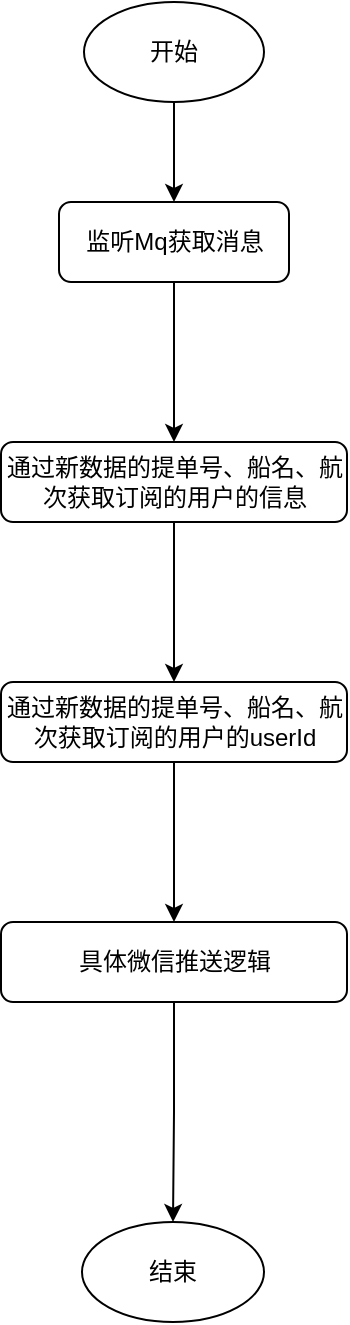 <mxfile pages="1" version="11.2.8" type="github"><diagram id="JoTq1FHMgu7B_ps0DRg4" name="第 1 页"><mxGraphModel dx="1422" dy="762" grid="1" gridSize="10" guides="1" tooltips="1" connect="1" arrows="1" fold="1" page="1" pageScale="1" pageWidth="827" pageHeight="1169" math="0" shadow="0"><root><mxCell id="0"/><mxCell id="1" parent="0"/><mxCell id="2QZ06BHWNlIRoTpcjk3K-3" style="edgeStyle=orthogonalEdgeStyle;rounded=0;orthogonalLoop=1;jettySize=auto;html=1;exitX=0.5;exitY=1;exitDx=0;exitDy=0;entryX=0.5;entryY=0;entryDx=0;entryDy=0;" parent="1" source="2QZ06BHWNlIRoTpcjk3K-1" target="2QZ06BHWNlIRoTpcjk3K-2" edge="1"><mxGeometry relative="1" as="geometry"/></mxCell><mxCell id="2QZ06BHWNlIRoTpcjk3K-1" value="开始" style="ellipse;whiteSpace=wrap;html=1;" parent="1" vertex="1"><mxGeometry x="330" y="50" width="90" height="50" as="geometry"/></mxCell><mxCell id="2QZ06BHWNlIRoTpcjk3K-5" value="" style="edgeStyle=orthogonalEdgeStyle;rounded=0;orthogonalLoop=1;jettySize=auto;html=1;" parent="1" source="2QZ06BHWNlIRoTpcjk3K-2" target="2QZ06BHWNlIRoTpcjk3K-4" edge="1"><mxGeometry relative="1" as="geometry"/></mxCell><mxCell id="2QZ06BHWNlIRoTpcjk3K-2" value="监听Mq获取消息" style="rounded=1;whiteSpace=wrap;html=1;" parent="1" vertex="1"><mxGeometry x="317.5" y="150" width="115" height="40" as="geometry"/></mxCell><mxCell id="2QZ06BHWNlIRoTpcjk3K-7" value="" style="edgeStyle=orthogonalEdgeStyle;rounded=0;orthogonalLoop=1;jettySize=auto;html=1;" parent="1" source="2QZ06BHWNlIRoTpcjk3K-4" target="2QZ06BHWNlIRoTpcjk3K-6" edge="1"><mxGeometry relative="1" as="geometry"/></mxCell><mxCell id="2QZ06BHWNlIRoTpcjk3K-4" value="通过新数据的提单号、船名、航次获取订阅的用户的信息" style="rounded=1;whiteSpace=wrap;html=1;" parent="1" vertex="1"><mxGeometry x="288.5" y="270" width="173" height="40" as="geometry"/></mxCell><mxCell id="0_IeYfsKGDQze8BSz1Zq-2" value="" style="edgeStyle=orthogonalEdgeStyle;rounded=0;orthogonalLoop=1;jettySize=auto;html=1;" edge="1" parent="1" source="2QZ06BHWNlIRoTpcjk3K-6" target="0_IeYfsKGDQze8BSz1Zq-1"><mxGeometry relative="1" as="geometry"/></mxCell><mxCell id="2QZ06BHWNlIRoTpcjk3K-6" value="通过新数据的提单号、船名、航次获取订阅的用户的userId" style="rounded=1;whiteSpace=wrap;html=1;" parent="1" vertex="1"><mxGeometry x="288.5" y="390" width="173" height="40" as="geometry"/></mxCell><mxCell id="0_IeYfsKGDQze8BSz1Zq-4" style="edgeStyle=orthogonalEdgeStyle;rounded=0;orthogonalLoop=1;jettySize=auto;html=1;exitX=0.5;exitY=1;exitDx=0;exitDy=0;entryX=0.5;entryY=0;entryDx=0;entryDy=0;" edge="1" parent="1" source="0_IeYfsKGDQze8BSz1Zq-1" target="0_IeYfsKGDQze8BSz1Zq-3"><mxGeometry relative="1" as="geometry"/></mxCell><mxCell id="0_IeYfsKGDQze8BSz1Zq-1" value="具体微信推送逻辑" style="rounded=1;whiteSpace=wrap;html=1;" vertex="1" parent="1"><mxGeometry x="288.5" y="510" width="173" height="40" as="geometry"/></mxCell><mxCell id="0_IeYfsKGDQze8BSz1Zq-3" value="结束" style="ellipse;whiteSpace=wrap;html=1;" vertex="1" parent="1"><mxGeometry x="329" y="660" width="91" height="50" as="geometry"/></mxCell></root></mxGraphModel></diagram></mxfile>